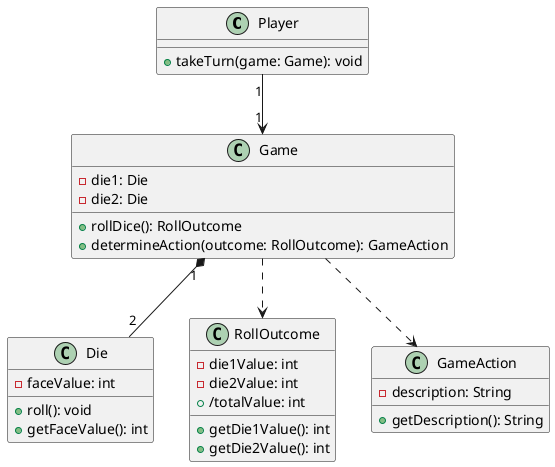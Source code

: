 @startuml
class Player {
    + takeTurn(game: Game): void
}

class Die {
    - faceValue: int
    + roll(): void
    + getFaceValue(): int
}

class Game {
    - die1: Die
    - die2: Die
    + rollDice(): RollOutcome
    + determineAction(outcome: RollOutcome): GameAction
}

class RollOutcome {
    - die1Value: int
    - die2Value: int
    + /totalValue: int
    + getDie1Value(): int
    + getDie2Value(): int
}

class GameAction {
    - description: String
    + getDescription(): String
}

Player "1" --> "1" Game
Game "1" *-- "2" Die
Game ..> RollOutcome
Game ..> GameAction
@enduml
